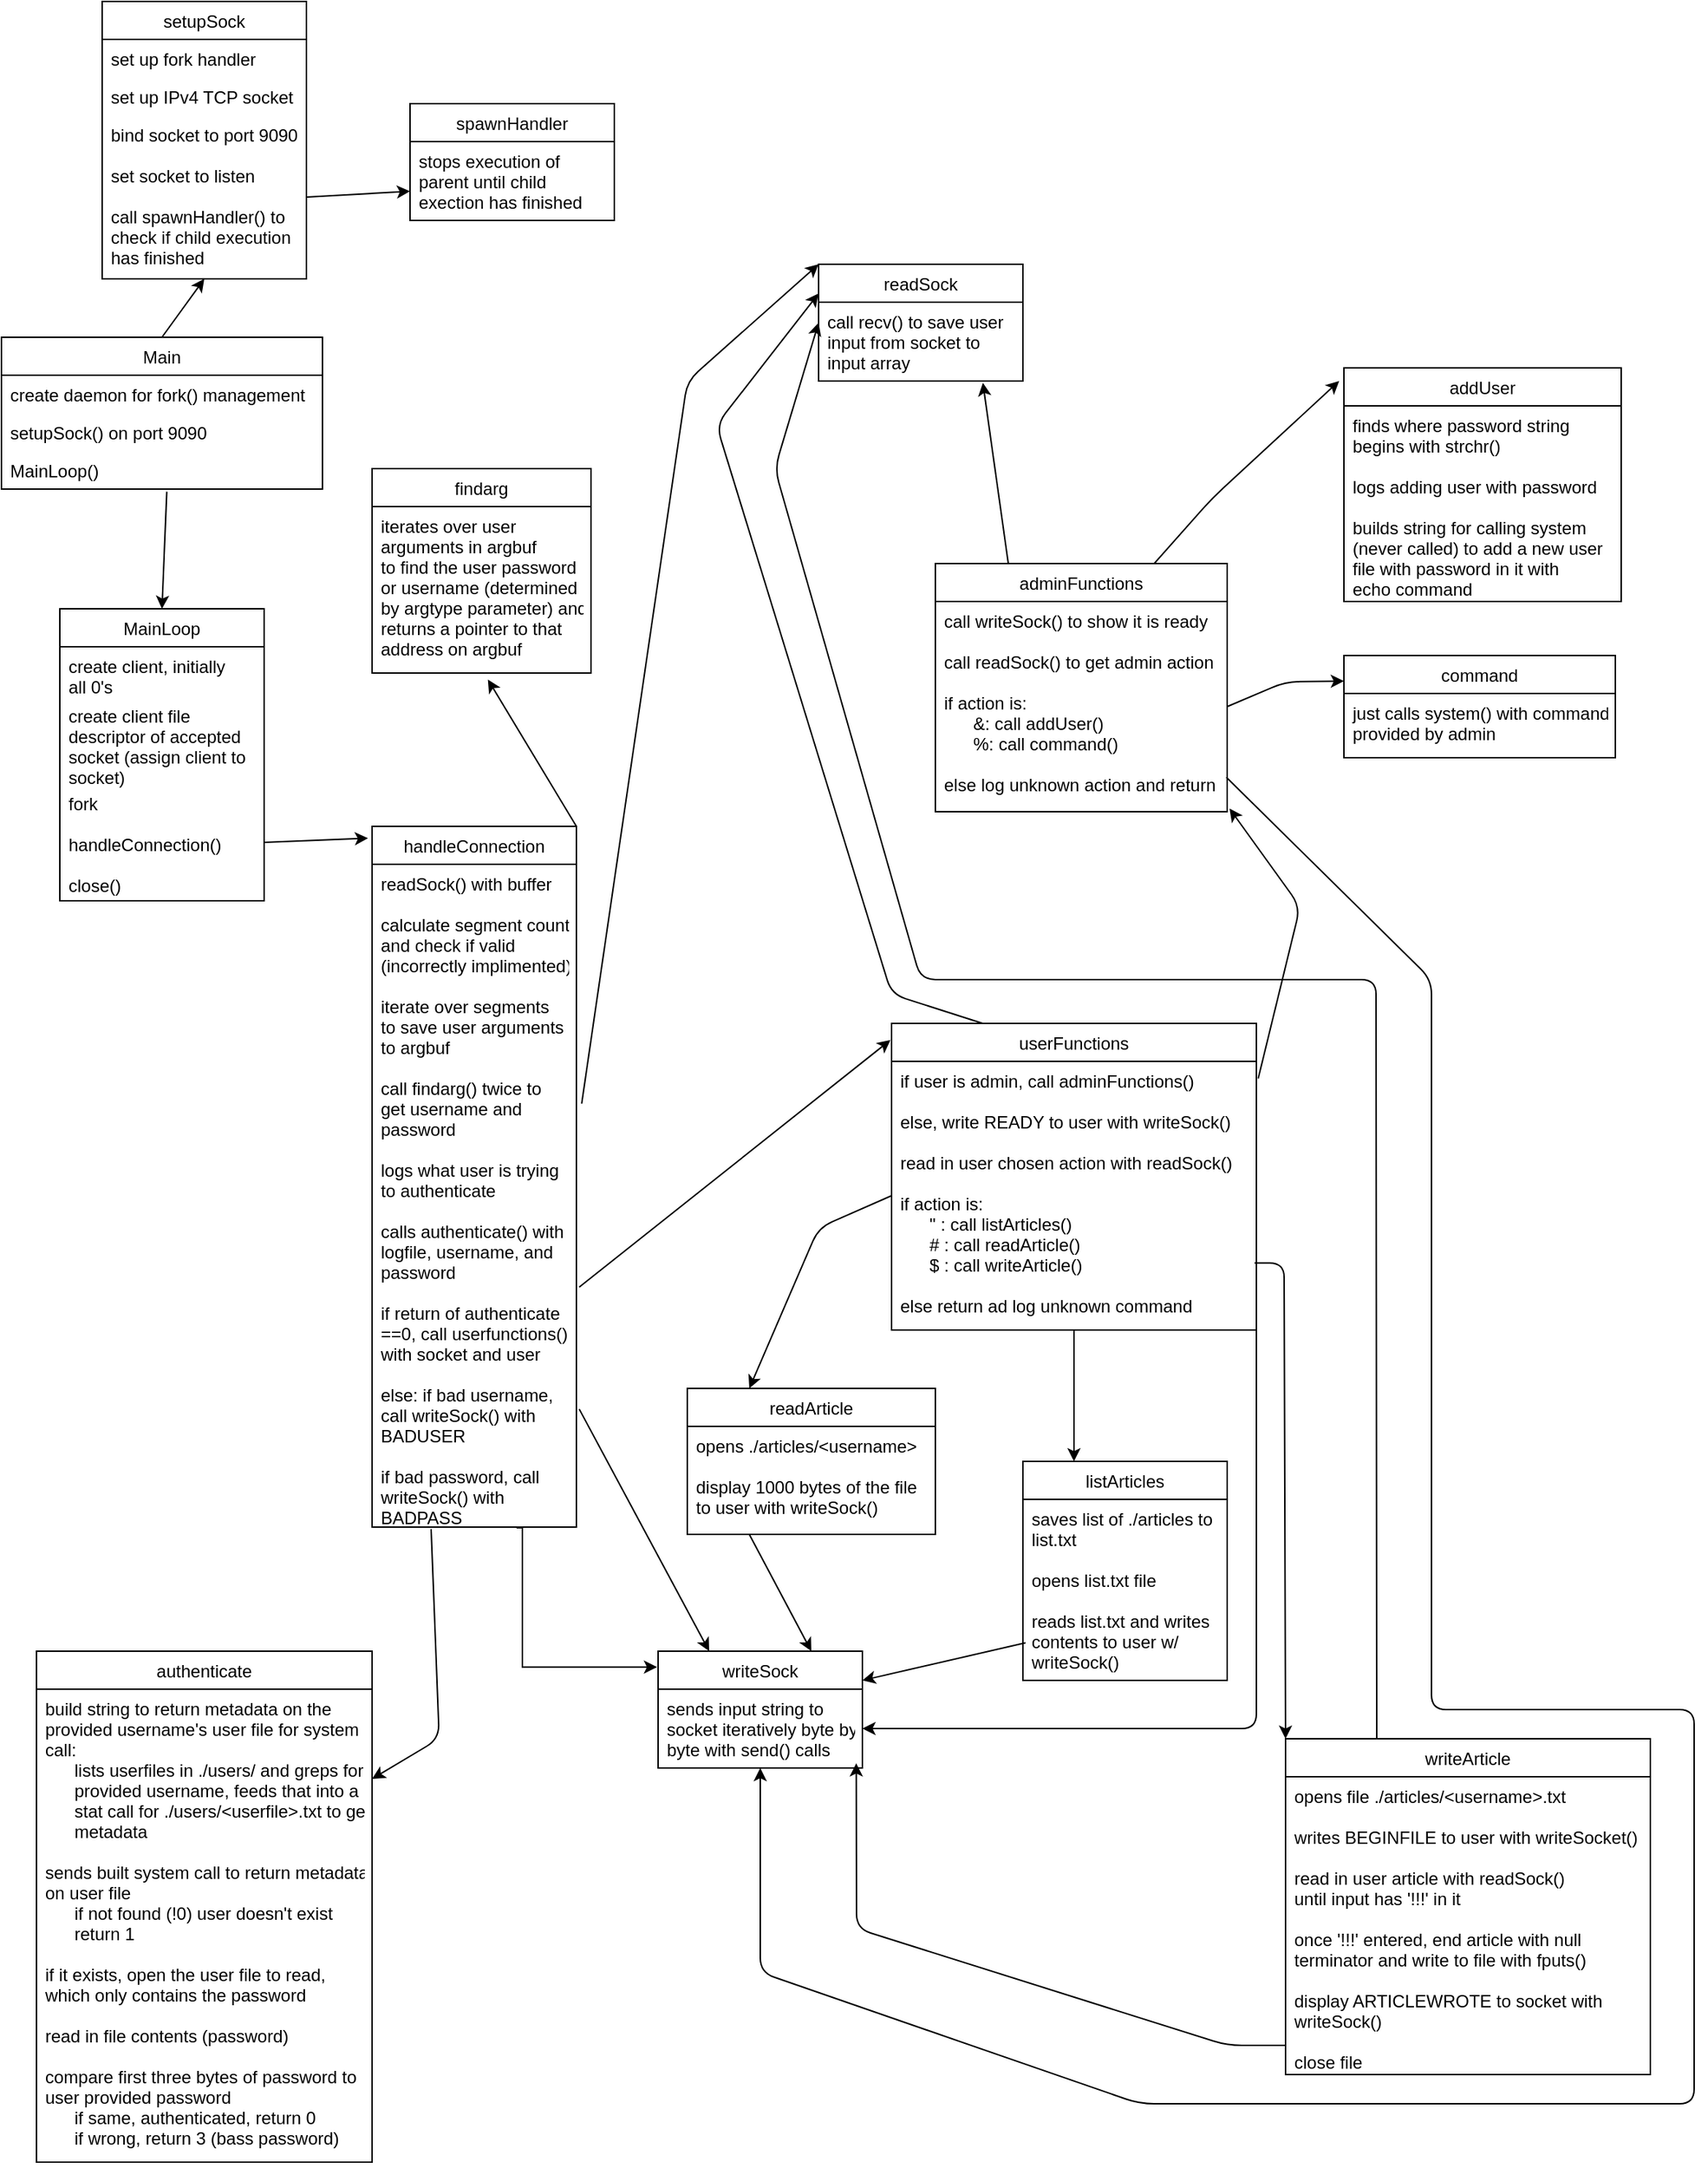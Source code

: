 <mxfile version="12.7.4" type="device"><diagram id="C5RBs43oDa-KdzZeNtuy" name="Page-1"><mxGraphModel dx="2724" dy="1594" grid="1" gridSize="10" guides="1" tooltips="1" connect="1" arrows="1" fold="1" page="1" pageScale="1" pageWidth="827" pageHeight="1169" math="0" shadow="0"><root><mxCell id="WIyWlLk6GJQsqaUBKTNV-0"/><mxCell id="WIyWlLk6GJQsqaUBKTNV-1" parent="WIyWlLk6GJQsqaUBKTNV-0"/><mxCell id="UWgqD7CKHjITHlpYk2BC-0" value="Main" style="swimlane;fontStyle=0;childLayout=stackLayout;horizontal=1;startSize=26;fillColor=none;horizontalStack=0;resizeParent=1;resizeParentMax=0;resizeLast=0;collapsible=1;marginBottom=0;" parent="WIyWlLk6GJQsqaUBKTNV-1" vertex="1"><mxGeometry x="20" y="260" width="220" height="104" as="geometry"/></mxCell><mxCell id="UWgqD7CKHjITHlpYk2BC-1" value="create daemon for fork() management" style="text;strokeColor=none;fillColor=none;align=left;verticalAlign=top;spacingLeft=4;spacingRight=4;overflow=hidden;rotatable=0;points=[[0,0.5],[1,0.5]];portConstraint=eastwest;" parent="UWgqD7CKHjITHlpYk2BC-0" vertex="1"><mxGeometry y="26" width="220" height="26" as="geometry"/></mxCell><mxCell id="UWgqD7CKHjITHlpYk2BC-2" value="setupSock() on port 9090" style="text;strokeColor=none;fillColor=none;align=left;verticalAlign=top;spacingLeft=4;spacingRight=4;overflow=hidden;rotatable=0;points=[[0,0.5],[1,0.5]];portConstraint=eastwest;" parent="UWgqD7CKHjITHlpYk2BC-0" vertex="1"><mxGeometry y="52" width="220" height="26" as="geometry"/></mxCell><mxCell id="UWgqD7CKHjITHlpYk2BC-3" value="MainLoop()" style="text;strokeColor=none;fillColor=none;align=left;verticalAlign=top;spacingLeft=4;spacingRight=4;overflow=hidden;rotatable=0;points=[[0,0.5],[1,0.5]];portConstraint=eastwest;" parent="UWgqD7CKHjITHlpYk2BC-0" vertex="1"><mxGeometry y="78" width="220" height="26" as="geometry"/></mxCell><mxCell id="UWgqD7CKHjITHlpYk2BC-4" value="setupSock" style="swimlane;fontStyle=0;childLayout=stackLayout;horizontal=1;startSize=26;fillColor=none;horizontalStack=0;resizeParent=1;resizeParentMax=0;resizeLast=0;collapsible=1;marginBottom=0;" parent="WIyWlLk6GJQsqaUBKTNV-1" vertex="1"><mxGeometry x="89" y="30" width="140" height="190" as="geometry"/></mxCell><mxCell id="UWgqD7CKHjITHlpYk2BC-5" value="set up fork handler" style="text;strokeColor=none;fillColor=none;align=left;verticalAlign=top;spacingLeft=4;spacingRight=4;overflow=hidden;rotatable=0;points=[[0,0.5],[1,0.5]];portConstraint=eastwest;" parent="UWgqD7CKHjITHlpYk2BC-4" vertex="1"><mxGeometry y="26" width="140" height="26" as="geometry"/></mxCell><mxCell id="UWgqD7CKHjITHlpYk2BC-6" value="set up IPv4 TCP socket" style="text;strokeColor=none;fillColor=none;align=left;verticalAlign=top;spacingLeft=4;spacingRight=4;overflow=hidden;rotatable=0;points=[[0,0.5],[1,0.5]];portConstraint=eastwest;" parent="UWgqD7CKHjITHlpYk2BC-4" vertex="1"><mxGeometry y="52" width="140" height="26" as="geometry"/></mxCell><mxCell id="UWgqD7CKHjITHlpYk2BC-7" value="bind socket to port 9090&#10;&#10;set socket to listen&#10;&#10;call spawnHandler() to&#10;check if child execution&#10;has finished" style="text;strokeColor=none;fillColor=none;align=left;verticalAlign=top;spacingLeft=4;spacingRight=4;overflow=hidden;rotatable=0;points=[[0,0.5],[1,0.5]];portConstraint=eastwest;" parent="UWgqD7CKHjITHlpYk2BC-4" vertex="1"><mxGeometry y="78" width="140" height="112" as="geometry"/></mxCell><mxCell id="UWgqD7CKHjITHlpYk2BC-13" value="spawnHandler" style="swimlane;fontStyle=0;childLayout=stackLayout;horizontal=1;startSize=26;fillColor=none;horizontalStack=0;resizeParent=1;resizeParentMax=0;resizeLast=0;collapsible=1;marginBottom=0;" parent="WIyWlLk6GJQsqaUBKTNV-1" vertex="1"><mxGeometry x="300" y="100" width="140" height="80" as="geometry"/></mxCell><mxCell id="UWgqD7CKHjITHlpYk2BC-14" value="stops execution of&#10;parent until child &#10;exection has finished" style="text;strokeColor=none;fillColor=none;align=left;verticalAlign=top;spacingLeft=4;spacingRight=4;overflow=hidden;rotatable=0;points=[[0,0.5],[1,0.5]];portConstraint=eastwest;" parent="UWgqD7CKHjITHlpYk2BC-13" vertex="1"><mxGeometry y="26" width="140" height="54" as="geometry"/></mxCell><mxCell id="UWgqD7CKHjITHlpYk2BC-17" value="" style="endArrow=classic;html=1;exitX=0.5;exitY=0;exitDx=0;exitDy=0;entryX=0.5;entryY=1;entryDx=0;entryDy=0;" parent="WIyWlLk6GJQsqaUBKTNV-1" source="UWgqD7CKHjITHlpYk2BC-0" target="UWgqD7CKHjITHlpYk2BC-4" edge="1"><mxGeometry width="50" height="50" relative="1" as="geometry"><mxPoint x="490" y="310" as="sourcePoint"/><mxPoint x="360" y="115" as="targetPoint"/></mxGeometry></mxCell><mxCell id="UWgqD7CKHjITHlpYk2BC-18" value="" style="endArrow=classic;html=1;exitX=1;exitY=0.5;exitDx=0;exitDy=0;entryX=0;entryY=0.75;entryDx=0;entryDy=0;" parent="WIyWlLk6GJQsqaUBKTNV-1" source="UWgqD7CKHjITHlpYk2BC-7" target="UWgqD7CKHjITHlpYk2BC-13" edge="1"><mxGeometry width="50" height="50" relative="1" as="geometry"><mxPoint x="530" y="100" as="sourcePoint"/><mxPoint x="598" y="59" as="targetPoint"/><Array as="points"/></mxGeometry></mxCell><mxCell id="UWgqD7CKHjITHlpYk2BC-19" value="MainLoop" style="swimlane;fontStyle=0;childLayout=stackLayout;horizontal=1;startSize=26;fillColor=none;horizontalStack=0;resizeParent=1;resizeParentMax=0;resizeLast=0;collapsible=1;marginBottom=0;" parent="WIyWlLk6GJQsqaUBKTNV-1" vertex="1"><mxGeometry x="60" y="446" width="140" height="200" as="geometry"/></mxCell><mxCell id="UWgqD7CKHjITHlpYk2BC-20" value="create client, initially&#10;all 0's" style="text;strokeColor=none;fillColor=none;align=left;verticalAlign=top;spacingLeft=4;spacingRight=4;overflow=hidden;rotatable=0;points=[[0,0.5],[1,0.5]];portConstraint=eastwest;" parent="UWgqD7CKHjITHlpYk2BC-19" vertex="1"><mxGeometry y="26" width="140" height="34" as="geometry"/></mxCell><mxCell id="UWgqD7CKHjITHlpYk2BC-21" value="create client file&#10;descriptor of accepted&#10;socket (assign client to&#10;socket)" style="text;strokeColor=none;fillColor=none;align=left;verticalAlign=top;spacingLeft=4;spacingRight=4;overflow=hidden;rotatable=0;points=[[0,0.5],[1,0.5]];portConstraint=eastwest;" parent="UWgqD7CKHjITHlpYk2BC-19" vertex="1"><mxGeometry y="60" width="140" height="60" as="geometry"/></mxCell><mxCell id="UWgqD7CKHjITHlpYk2BC-22" value="fork&#10;&#10;handleConnection()&#10;&#10;close()" style="text;strokeColor=none;fillColor=none;align=left;verticalAlign=top;spacingLeft=4;spacingRight=4;overflow=hidden;rotatable=0;points=[[0,0.5],[1,0.5]];portConstraint=eastwest;" parent="UWgqD7CKHjITHlpYk2BC-19" vertex="1"><mxGeometry y="120" width="140" height="80" as="geometry"/></mxCell><mxCell id="UWgqD7CKHjITHlpYk2BC-23" value="" style="endArrow=classic;html=1;exitX=0.515;exitY=1.069;exitDx=0;exitDy=0;exitPerimeter=0;entryX=0.5;entryY=0;entryDx=0;entryDy=0;" parent="WIyWlLk6GJQsqaUBKTNV-1" source="UWgqD7CKHjITHlpYk2BC-3" target="UWgqD7CKHjITHlpYk2BC-19" edge="1"><mxGeometry width="50" height="50" relative="1" as="geometry"><mxPoint x="390" y="350" as="sourcePoint"/><mxPoint x="440" y="300" as="targetPoint"/><Array as="points"/></mxGeometry></mxCell><mxCell id="UWgqD7CKHjITHlpYk2BC-30" value="handleConnection" style="swimlane;fontStyle=0;childLayout=stackLayout;horizontal=1;startSize=26;fillColor=none;horizontalStack=0;resizeParent=1;resizeParentMax=0;resizeLast=0;collapsible=1;marginBottom=0;" parent="WIyWlLk6GJQsqaUBKTNV-1" vertex="1"><mxGeometry x="274" y="595" width="140" height="480" as="geometry"/></mxCell><mxCell id="UWgqD7CKHjITHlpYk2BC-31" value="readSock() with buffer&#10;&#10;calculate segment count&#10;and check if valid &#10;(incorrectly implimented)&#10;&#10;iterate over segments&#10;to save user arguments&#10;to argbuf&#10;&#10;call findarg() twice to&#10;get username and&#10;password&#10;&#10;logs what user is trying&#10;to authenticate&#10;&#10;calls authenticate() with&#10;logfile, username, and &#10;password&#10;&#10;if return of authenticate&#10;==0, call userfunctions()&#10;with socket and user&#10;&#10;else: if bad username,&#10;call writeSock() with &#10;BADUSER&#10;&#10;if bad password, call&#10;writeSock() with&#10;BADPASS" style="text;strokeColor=none;fillColor=none;align=left;verticalAlign=top;spacingLeft=4;spacingRight=4;overflow=hidden;rotatable=0;points=[[0,0.5],[1,0.5]];portConstraint=eastwest;" parent="UWgqD7CKHjITHlpYk2BC-30" vertex="1"><mxGeometry y="26" width="140" height="454" as="geometry"/></mxCell><mxCell id="UWgqD7CKHjITHlpYk2BC-34" value="" style="endArrow=classic;html=1;exitX=1;exitY=0.5;exitDx=0;exitDy=0;entryX=-0.02;entryY=0.017;entryDx=0;entryDy=0;entryPerimeter=0;" parent="WIyWlLk6GJQsqaUBKTNV-1" source="UWgqD7CKHjITHlpYk2BC-22" target="UWgqD7CKHjITHlpYk2BC-30" edge="1"><mxGeometry width="50" height="50" relative="1" as="geometry"><mxPoint x="390" y="600" as="sourcePoint"/><mxPoint x="440" y="550" as="targetPoint"/><Array as="points"/></mxGeometry></mxCell><mxCell id="UWgqD7CKHjITHlpYk2BC-35" value="readSock" style="swimlane;fontStyle=0;childLayout=stackLayout;horizontal=1;startSize=26;fillColor=none;horizontalStack=0;resizeParent=1;resizeParentMax=0;resizeLast=0;collapsible=1;marginBottom=0;" parent="WIyWlLk6GJQsqaUBKTNV-1" vertex="1"><mxGeometry x="580" y="210" width="140" height="80" as="geometry"/></mxCell><mxCell id="UWgqD7CKHjITHlpYk2BC-36" value="call recv() to save user&#10;input from socket to &#10;input array" style="text;strokeColor=none;fillColor=none;align=left;verticalAlign=top;spacingLeft=4;spacingRight=4;overflow=hidden;rotatable=0;points=[[0,0.5],[1,0.5]];portConstraint=eastwest;" parent="UWgqD7CKHjITHlpYk2BC-35" vertex="1"><mxGeometry y="26" width="140" height="54" as="geometry"/></mxCell><mxCell id="UWgqD7CKHjITHlpYk2BC-41" value="" style="endArrow=classic;html=1;entryX=0.529;entryY=1.039;entryDx=0;entryDy=0;exitX=1;exitY=0;exitDx=0;exitDy=0;entryPerimeter=0;" parent="WIyWlLk6GJQsqaUBKTNV-1" source="UWgqD7CKHjITHlpYk2BC-30" target="UWgqD7CKHjITHlpYk2BC-47" edge="1"><mxGeometry width="50" height="50" relative="1" as="geometry"><mxPoint x="540" y="470" as="sourcePoint"/><mxPoint x="690" y="410" as="targetPoint"/><Array as="points"/></mxGeometry></mxCell><mxCell id="UWgqD7CKHjITHlpYk2BC-46" value="findarg" style="swimlane;fontStyle=0;childLayout=stackLayout;horizontal=1;startSize=26;fillColor=none;horizontalStack=0;resizeParent=1;resizeParentMax=0;resizeLast=0;collapsible=1;marginBottom=0;" parent="WIyWlLk6GJQsqaUBKTNV-1" vertex="1"><mxGeometry x="274" y="350" width="150" height="140" as="geometry"/></mxCell><mxCell id="UWgqD7CKHjITHlpYk2BC-47" value="iterates over user &#10;arguments in argbuf&#10;to find the user password&#10;or username (determined&#10;by argtype parameter) and&#10;returns a pointer to that&#10;address on argbuf" style="text;strokeColor=none;fillColor=none;align=left;verticalAlign=top;spacingLeft=4;spacingRight=4;overflow=hidden;rotatable=0;points=[[0,0.5],[1,0.5]];portConstraint=eastwest;" parent="UWgqD7CKHjITHlpYk2BC-46" vertex="1"><mxGeometry y="26" width="150" height="114" as="geometry"/></mxCell><mxCell id="UWgqD7CKHjITHlpYk2BC-50" value="" style="endArrow=classic;html=1;exitX=1.026;exitY=0.361;exitDx=0;exitDy=0;exitPerimeter=0;entryX=0;entryY=0;entryDx=0;entryDy=0;" parent="WIyWlLk6GJQsqaUBKTNV-1" source="UWgqD7CKHjITHlpYk2BC-31" target="UWgqD7CKHjITHlpYk2BC-35" edge="1"><mxGeometry width="50" height="50" relative="1" as="geometry"><mxPoint x="570" y="650" as="sourcePoint"/><mxPoint x="620" y="600" as="targetPoint"/><Array as="points"><mxPoint x="490" y="290"/></Array></mxGeometry></mxCell><mxCell id="UWgqD7CKHjITHlpYk2BC-51" value="authenticate" style="swimlane;fontStyle=0;childLayout=stackLayout;horizontal=1;startSize=26;fillColor=none;horizontalStack=0;resizeParent=1;resizeParentMax=0;resizeLast=0;collapsible=1;marginBottom=0;" parent="WIyWlLk6GJQsqaUBKTNV-1" vertex="1"><mxGeometry x="44" y="1160" width="230" height="350" as="geometry"/></mxCell><mxCell id="UWgqD7CKHjITHlpYk2BC-52" value="build string to return metadata on the &#10;provided username's user file for system&#10;call:&#10;      lists userfiles in ./users/ and greps for&#10;      provided username, feeds that into a &#10;      stat call for ./users/&lt;userfile&gt;.txt to get&#10;      metadata&#10;&#10;sends built system call to return metadata&#10;on user file&#10;      if not found (!0) user doesn't exist&#10;      return 1&#10;&#10;if it exists, open the user file to read, &#10;which only contains the password&#10;&#10;read in file contents (password)&#10;&#10;compare first three bytes of password to &#10;user provided password&#10;      if same, authenticated, return 0&#10;      if wrong, return 3 (bass password)" style="text;strokeColor=none;fillColor=none;align=left;verticalAlign=top;spacingLeft=4;spacingRight=4;overflow=hidden;rotatable=0;points=[[0,0.5],[1,0.5]];portConstraint=eastwest;" parent="UWgqD7CKHjITHlpYk2BC-51" vertex="1"><mxGeometry y="26" width="230" height="324" as="geometry"/></mxCell><mxCell id="UWgqD7CKHjITHlpYk2BC-53" value="" style="endArrow=classic;html=1;exitX=0.289;exitY=1.003;exitDx=0;exitDy=0;exitPerimeter=0;entryX=1;entryY=0.25;entryDx=0;entryDy=0;" parent="WIyWlLk6GJQsqaUBKTNV-1" source="UWgqD7CKHjITHlpYk2BC-31" target="UWgqD7CKHjITHlpYk2BC-51" edge="1"><mxGeometry width="50" height="50" relative="1" as="geometry"><mxPoint x="570" y="760" as="sourcePoint"/><mxPoint x="270" y="1230" as="targetPoint"/><Array as="points"><mxPoint x="320" y="1220"/></Array></mxGeometry></mxCell><mxCell id="Z3EW4e7RWqjzrXLSKZ9W-5" style="edgeStyle=orthogonalEdgeStyle;rounded=0;orthogonalLoop=1;jettySize=auto;html=1;exitX=0.5;exitY=1;exitDx=0;exitDy=0;entryX=0.25;entryY=0;entryDx=0;entryDy=0;" parent="WIyWlLk6GJQsqaUBKTNV-1" source="UWgqD7CKHjITHlpYk2BC-56" target="UWgqD7CKHjITHlpYk2BC-69" edge="1"><mxGeometry relative="1" as="geometry"/></mxCell><mxCell id="UWgqD7CKHjITHlpYk2BC-56" value="userFunctions" style="swimlane;fontStyle=0;childLayout=stackLayout;horizontal=1;startSize=26;fillColor=none;horizontalStack=0;resizeParent=1;resizeParentMax=0;resizeLast=0;collapsible=1;marginBottom=0;" parent="WIyWlLk6GJQsqaUBKTNV-1" vertex="1"><mxGeometry x="630" y="730" width="250" height="210" as="geometry"/></mxCell><mxCell id="UWgqD7CKHjITHlpYk2BC-57" value="if user is admin, call adminFunctions()&#10;&#10;else, write READY to user with writeSock()&#10;&#10;read in user chosen action with readSock()&#10;&#10;if action is:&#10;      &quot; : call listArticles()&#10;      # : call readArticle()&#10;      $ : call writeArticle()&#10;&#10;else return ad log unknown command" style="text;strokeColor=none;fillColor=none;align=left;verticalAlign=top;spacingLeft=4;spacingRight=4;overflow=hidden;rotatable=0;points=[[0,0.5],[1,0.5]];portConstraint=eastwest;" parent="UWgqD7CKHjITHlpYk2BC-56" vertex="1"><mxGeometry y="26" width="250" height="184" as="geometry"/></mxCell><mxCell id="UWgqD7CKHjITHlpYk2BC-60" value="" style="endArrow=classic;html=1;exitX=1.014;exitY=0.638;exitDx=0;exitDy=0;exitPerimeter=0;entryX=-0.003;entryY=0.054;entryDx=0;entryDy=0;entryPerimeter=0;" parent="WIyWlLk6GJQsqaUBKTNV-1" source="UWgqD7CKHjITHlpYk2BC-31" target="UWgqD7CKHjITHlpYk2BC-56" edge="1"><mxGeometry width="50" height="50" relative="1" as="geometry"><mxPoint x="570" y="800" as="sourcePoint"/><mxPoint x="620" y="750" as="targetPoint"/></mxGeometry></mxCell><mxCell id="UWgqD7CKHjITHlpYk2BC-61" value="writeSock" style="swimlane;fontStyle=0;childLayout=stackLayout;horizontal=1;startSize=26;fillColor=none;horizontalStack=0;resizeParent=1;resizeParentMax=0;resizeLast=0;collapsible=1;marginBottom=0;" parent="WIyWlLk6GJQsqaUBKTNV-1" vertex="1"><mxGeometry x="470" y="1160" width="140" height="80" as="geometry"/></mxCell><mxCell id="UWgqD7CKHjITHlpYk2BC-62" value="sends input string to&#10;socket iteratively byte by&#10;byte with send() calls" style="text;strokeColor=none;fillColor=none;align=left;verticalAlign=top;spacingLeft=4;spacingRight=4;overflow=hidden;rotatable=0;points=[[0,0.5],[1,0.5]];portConstraint=eastwest;" parent="UWgqD7CKHjITHlpYk2BC-61" vertex="1"><mxGeometry y="26" width="140" height="54" as="geometry"/></mxCell><mxCell id="UWgqD7CKHjITHlpYk2BC-66" value="" style="endArrow=classic;html=1;exitX=1.014;exitY=0.822;exitDx=0;exitDy=0;exitPerimeter=0;entryX=0.25;entryY=0;entryDx=0;entryDy=0;" parent="WIyWlLk6GJQsqaUBKTNV-1" source="UWgqD7CKHjITHlpYk2BC-31" target="UWgqD7CKHjITHlpYk2BC-61" edge="1"><mxGeometry width="50" height="50" relative="1" as="geometry"><mxPoint x="560" y="890" as="sourcePoint"/><mxPoint x="610" y="840" as="targetPoint"/><Array as="points"/></mxGeometry></mxCell><mxCell id="UWgqD7CKHjITHlpYk2BC-67" value="" style="endArrow=classic;html=1;entryX=1;entryY=0.5;entryDx=0;entryDy=0;exitX=1;exitY=0.5;exitDx=0;exitDy=0;" parent="WIyWlLk6GJQsqaUBKTNV-1" source="UWgqD7CKHjITHlpYk2BC-57" target="UWgqD7CKHjITHlpYk2BC-62" edge="1"><mxGeometry width="50" height="50" relative="1" as="geometry"><mxPoint x="900" y="1010" as="sourcePoint"/><mxPoint x="760" y="960" as="targetPoint"/><Array as="points"><mxPoint x="880" y="980"/><mxPoint x="880" y="1213"/></Array></mxGeometry></mxCell><mxCell id="UWgqD7CKHjITHlpYk2BC-68" value="" style="endArrow=classic;html=1;exitX=0.25;exitY=0;exitDx=0;exitDy=0;entryX=0;entryY=0.25;entryDx=0;entryDy=0;" parent="WIyWlLk6GJQsqaUBKTNV-1" source="UWgqD7CKHjITHlpYk2BC-56" target="UWgqD7CKHjITHlpYk2BC-35" edge="1"><mxGeometry width="50" height="50" relative="1" as="geometry"><mxPoint x="910" y="860" as="sourcePoint"/><mxPoint x="960" y="810" as="targetPoint"/><Array as="points"><mxPoint x="630" y="710"/><mxPoint x="510" y="320"/></Array></mxGeometry></mxCell><mxCell id="UWgqD7CKHjITHlpYk2BC-69" value="listArticles" style="swimlane;fontStyle=0;childLayout=stackLayout;horizontal=1;startSize=26;fillColor=none;horizontalStack=0;resizeParent=1;resizeParentMax=0;resizeLast=0;collapsible=1;marginBottom=0;" parent="WIyWlLk6GJQsqaUBKTNV-1" vertex="1"><mxGeometry x="720" y="1030" width="140" height="150" as="geometry"/></mxCell><mxCell id="UWgqD7CKHjITHlpYk2BC-70" value="saves list of ./articles to&#10;list.txt&#10;&#10;opens list.txt file&#10;&#10;reads list.txt and writes&#10;contents to user w/&#10;writeSock()" style="text;strokeColor=none;fillColor=none;align=left;verticalAlign=top;spacingLeft=4;spacingRight=4;overflow=hidden;rotatable=0;points=[[0,0.5],[1,0.5]];portConstraint=eastwest;" parent="UWgqD7CKHjITHlpYk2BC-69" vertex="1"><mxGeometry y="26" width="140" height="124" as="geometry"/></mxCell><mxCell id="UWgqD7CKHjITHlpYk2BC-73" value="" style="endArrow=classic;html=1;exitX=0.013;exitY=0.792;exitDx=0;exitDy=0;exitPerimeter=0;entryX=1;entryY=0.25;entryDx=0;entryDy=0;" parent="WIyWlLk6GJQsqaUBKTNV-1" source="UWgqD7CKHjITHlpYk2BC-70" target="UWgqD7CKHjITHlpYk2BC-61" edge="1"><mxGeometry width="50" height="50" relative="1" as="geometry"><mxPoint x="970" y="1050" as="sourcePoint"/><mxPoint x="1020" y="1000" as="targetPoint"/><Array as="points"/></mxGeometry></mxCell><mxCell id="UWgqD7CKHjITHlpYk2BC-74" value="readArticle" style="swimlane;fontStyle=0;childLayout=stackLayout;horizontal=1;startSize=26;fillColor=none;horizontalStack=0;resizeParent=1;resizeParentMax=0;resizeLast=0;collapsible=1;marginBottom=0;" parent="WIyWlLk6GJQsqaUBKTNV-1" vertex="1"><mxGeometry x="490" y="980" width="170" height="100" as="geometry"/></mxCell><mxCell id="UWgqD7CKHjITHlpYk2BC-75" value="opens ./articles/&lt;username&gt;&#10;&#10;display 1000 bytes of the file&#10;to user with writeSock()" style="text;strokeColor=none;fillColor=none;align=left;verticalAlign=top;spacingLeft=4;spacingRight=4;overflow=hidden;rotatable=0;points=[[0,0.5],[1,0.5]];portConstraint=eastwest;" parent="UWgqD7CKHjITHlpYk2BC-74" vertex="1"><mxGeometry y="26" width="170" height="74" as="geometry"/></mxCell><mxCell id="UWgqD7CKHjITHlpYk2BC-78" value="" style="endArrow=classic;html=1;exitX=0.25;exitY=1;exitDx=0;exitDy=0;entryX=0.75;entryY=0;entryDx=0;entryDy=0;" parent="WIyWlLk6GJQsqaUBKTNV-1" source="UWgqD7CKHjITHlpYk2BC-74" target="UWgqD7CKHjITHlpYk2BC-61" edge="1"><mxGeometry width="50" height="50" relative="1" as="geometry"><mxPoint x="980" y="1180" as="sourcePoint"/><mxPoint x="560" y="1160" as="targetPoint"/><Array as="points"/></mxGeometry></mxCell><mxCell id="UWgqD7CKHjITHlpYk2BC-79" value="writeArticle" style="swimlane;fontStyle=0;childLayout=stackLayout;horizontal=1;startSize=26;fillColor=none;horizontalStack=0;resizeParent=1;resizeParentMax=0;resizeLast=0;collapsible=1;marginBottom=0;" parent="WIyWlLk6GJQsqaUBKTNV-1" vertex="1"><mxGeometry x="900" y="1220" width="250" height="230" as="geometry"/></mxCell><mxCell id="UWgqD7CKHjITHlpYk2BC-80" value="opens file ./articles/&lt;username&gt;.txt&#10;&#10;writes BEGINFILE to user with writeSocket()&#10;&#10;read in user article with readSock()&#10;until input has '!!!' in it&#10;&#10;once '!!!' entered, end article with null&#10;terminator and write to file with fputs()&#10;&#10;display ARTICLEWROTE to socket with&#10;writeSock()&#10;&#10;close file" style="text;strokeColor=none;fillColor=none;align=left;verticalAlign=top;spacingLeft=4;spacingRight=4;overflow=hidden;rotatable=0;points=[[0,0.5],[1,0.5]];portConstraint=eastwest;" parent="UWgqD7CKHjITHlpYk2BC-79" vertex="1"><mxGeometry y="26" width="250" height="204" as="geometry"/></mxCell><mxCell id="UWgqD7CKHjITHlpYk2BC-83" value="" style="endArrow=classic;html=1;exitX=0;exitY=0.902;exitDx=0;exitDy=0;exitPerimeter=0;entryX=0.97;entryY=0.941;entryDx=0;entryDy=0;entryPerimeter=0;" parent="WIyWlLk6GJQsqaUBKTNV-1" source="UWgqD7CKHjITHlpYk2BC-80" target="UWgqD7CKHjITHlpYk2BC-62" edge="1"><mxGeometry width="50" height="50" relative="1" as="geometry"><mxPoint x="1000" y="1350" as="sourcePoint"/><mxPoint x="1050" y="1300" as="targetPoint"/><Array as="points"><mxPoint x="860" y="1430"/><mxPoint x="606" y="1350"/></Array></mxGeometry></mxCell><mxCell id="UWgqD7CKHjITHlpYk2BC-85" value="" style="endArrow=classic;html=1;exitX=0.25;exitY=0;exitDx=0;exitDy=0;entryX=0;entryY=0.5;entryDx=0;entryDy=0;" parent="WIyWlLk6GJQsqaUBKTNV-1" source="UWgqD7CKHjITHlpYk2BC-79" target="UWgqD7CKHjITHlpYk2BC-35" edge="1"><mxGeometry width="50" height="50" relative="1" as="geometry"><mxPoint x="1020" y="1360" as="sourcePoint"/><mxPoint x="1070" y="1310" as="targetPoint"/><Array as="points"><mxPoint x="962" y="700"/><mxPoint x="650" y="700"/><mxPoint x="550" y="350"/></Array></mxGeometry></mxCell><mxCell id="UWgqD7CKHjITHlpYk2BC-87" value="" style="endArrow=classic;html=1;exitX=0;exitY=0.5;exitDx=0;exitDy=0;entryX=0.25;entryY=0;entryDx=0;entryDy=0;" parent="WIyWlLk6GJQsqaUBKTNV-1" source="UWgqD7CKHjITHlpYk2BC-57" target="UWgqD7CKHjITHlpYk2BC-74" edge="1"><mxGeometry width="50" height="50" relative="1" as="geometry"><mxPoint x="940" y="950" as="sourcePoint"/><mxPoint x="990" y="900" as="targetPoint"/><Array as="points"><mxPoint x="580" y="870"/></Array></mxGeometry></mxCell><mxCell id="UWgqD7CKHjITHlpYk2BC-88" value="" style="endArrow=classic;html=1;exitX=0.995;exitY=0.751;exitDx=0;exitDy=0;exitPerimeter=0;entryX=0;entryY=0;entryDx=0;entryDy=0;" parent="WIyWlLk6GJQsqaUBKTNV-1" source="UWgqD7CKHjITHlpYk2BC-57" target="UWgqD7CKHjITHlpYk2BC-79" edge="1"><mxGeometry width="50" height="50" relative="1" as="geometry"><mxPoint x="910" y="970" as="sourcePoint"/><mxPoint x="960" y="920" as="targetPoint"/><Array as="points"><mxPoint x="899" y="894"/></Array></mxGeometry></mxCell><mxCell id="UWgqD7CKHjITHlpYk2BC-89" value="adminFunctions" style="swimlane;fontStyle=0;childLayout=stackLayout;horizontal=1;startSize=26;fillColor=none;horizontalStack=0;resizeParent=1;resizeParentMax=0;resizeLast=0;collapsible=1;marginBottom=0;" parent="WIyWlLk6GJQsqaUBKTNV-1" vertex="1"><mxGeometry x="660" y="415" width="200" height="170" as="geometry"/></mxCell><mxCell id="UWgqD7CKHjITHlpYk2BC-90" value="call writeSock() to show it is ready&#10;&#10;call readSock() to get admin action&#10;&#10;if action is:&#10;      &amp;: call addUser()&#10;      %: call command()&#10;&#10;else log unknown action and return" style="text;strokeColor=none;fillColor=none;align=left;verticalAlign=top;spacingLeft=4;spacingRight=4;overflow=hidden;rotatable=0;points=[[0,0.5],[1,0.5]];portConstraint=eastwest;" parent="UWgqD7CKHjITHlpYk2BC-89" vertex="1"><mxGeometry y="26" width="200" height="144" as="geometry"/></mxCell><mxCell id="UWgqD7CKHjITHlpYk2BC-93" value="addUser" style="swimlane;fontStyle=0;childLayout=stackLayout;horizontal=1;startSize=26;fillColor=none;horizontalStack=0;resizeParent=1;resizeParentMax=0;resizeLast=0;collapsible=1;marginBottom=0;" parent="WIyWlLk6GJQsqaUBKTNV-1" vertex="1"><mxGeometry x="940" y="281" width="190" height="160" as="geometry"/></mxCell><mxCell id="UWgqD7CKHjITHlpYk2BC-94" value="finds where password string&#10;begins with strchr()&#10;&#10;logs adding user with password&#10;&#10;builds string for calling system&#10;(never called) to add a new user&#10;file with password in it with&#10;echo command" style="text;strokeColor=none;fillColor=none;align=left;verticalAlign=top;spacingLeft=4;spacingRight=4;overflow=hidden;rotatable=0;points=[[0,0.5],[1,0.5]];portConstraint=eastwest;" parent="UWgqD7CKHjITHlpYk2BC-93" vertex="1"><mxGeometry y="26" width="190" height="134" as="geometry"/></mxCell><mxCell id="UWgqD7CKHjITHlpYk2BC-98" value="" style="endArrow=classic;html=1;exitX=1.005;exitY=0.064;exitDx=0;exitDy=0;exitPerimeter=0;entryX=1.008;entryY=0.985;entryDx=0;entryDy=0;entryPerimeter=0;" parent="WIyWlLk6GJQsqaUBKTNV-1" source="UWgqD7CKHjITHlpYk2BC-57" target="UWgqD7CKHjITHlpYk2BC-90" edge="1"><mxGeometry width="50" height="50" relative="1" as="geometry"><mxPoint x="980" y="810" as="sourcePoint"/><mxPoint x="1030" y="760" as="targetPoint"/><Array as="points"><mxPoint x="910" y="650"/></Array></mxGeometry></mxCell><mxCell id="UWgqD7CKHjITHlpYk2BC-99" value="" style="endArrow=classic;html=1;exitX=0.25;exitY=0;exitDx=0;exitDy=0;entryX=0.804;entryY=1.022;entryDx=0;entryDy=0;entryPerimeter=0;" parent="WIyWlLk6GJQsqaUBKTNV-1" source="UWgqD7CKHjITHlpYk2BC-89" target="UWgqD7CKHjITHlpYk2BC-36" edge="1"><mxGeometry width="50" height="50" relative="1" as="geometry"><mxPoint x="1140" y="740" as="sourcePoint"/><mxPoint x="710" y="300" as="targetPoint"/><Array as="points"/></mxGeometry></mxCell><mxCell id="UWgqD7CKHjITHlpYk2BC-100" value="" style="endArrow=classic;html=1;entryX=0.5;entryY=1;entryDx=0;entryDy=0;exitX=0.997;exitY=0.836;exitDx=0;exitDy=0;exitPerimeter=0;" parent="WIyWlLk6GJQsqaUBKTNV-1" source="UWgqD7CKHjITHlpYk2BC-90" target="UWgqD7CKHjITHlpYk2BC-61" edge="1"><mxGeometry width="50" height="50" relative="1" as="geometry"><mxPoint x="1400" y="640" as="sourcePoint"/><mxPoint x="780" y="980" as="targetPoint"/><Array as="points"><mxPoint x="1000" y="700"/><mxPoint x="1000" y="1200"/><mxPoint x="1180" y="1200"/><mxPoint x="1180" y="1470"/><mxPoint x="800" y="1470"/><mxPoint x="540" y="1380"/></Array></mxGeometry></mxCell><mxCell id="UWgqD7CKHjITHlpYk2BC-101" value="" style="endArrow=classic;html=1;exitX=0.75;exitY=0;exitDx=0;exitDy=0;entryX=-0.017;entryY=0.056;entryDx=0;entryDy=0;entryPerimeter=0;" parent="WIyWlLk6GJQsqaUBKTNV-1" source="UWgqD7CKHjITHlpYk2BC-89" target="UWgqD7CKHjITHlpYk2BC-93" edge="1"><mxGeometry width="50" height="50" relative="1" as="geometry"><mxPoint x="1410" y="780" as="sourcePoint"/><mxPoint x="1460" y="730" as="targetPoint"/><Array as="points"><mxPoint x="850" y="370"/></Array></mxGeometry></mxCell><mxCell id="UWgqD7CKHjITHlpYk2BC-102" value="command" style="swimlane;fontStyle=0;childLayout=stackLayout;horizontal=1;startSize=26;fillColor=none;horizontalStack=0;resizeParent=1;resizeParentMax=0;resizeLast=0;collapsible=1;marginBottom=0;" parent="WIyWlLk6GJQsqaUBKTNV-1" vertex="1"><mxGeometry x="940" y="478" width="186" height="70" as="geometry"/></mxCell><mxCell id="UWgqD7CKHjITHlpYk2BC-103" value="just calls system() with command&#10;provided by admin" style="text;strokeColor=none;fillColor=none;align=left;verticalAlign=top;spacingLeft=4;spacingRight=4;overflow=hidden;rotatable=0;points=[[0,0.5],[1,0.5]];portConstraint=eastwest;" parent="UWgqD7CKHjITHlpYk2BC-102" vertex="1"><mxGeometry y="26" width="186" height="44" as="geometry"/></mxCell><mxCell id="UWgqD7CKHjITHlpYk2BC-106" value="" style="endArrow=classic;html=1;exitX=1;exitY=0.5;exitDx=0;exitDy=0;entryX=0;entryY=0.25;entryDx=0;entryDy=0;" parent="WIyWlLk6GJQsqaUBKTNV-1" source="UWgqD7CKHjITHlpYk2BC-90" target="UWgqD7CKHjITHlpYk2BC-102" edge="1"><mxGeometry width="50" height="50" relative="1" as="geometry"><mxPoint x="1460" y="870" as="sourcePoint"/><mxPoint x="1510" y="820" as="targetPoint"/><Array as="points"><mxPoint x="900" y="496"/></Array></mxGeometry></mxCell><mxCell id="Z3EW4e7RWqjzrXLSKZ9W-6" style="edgeStyle=orthogonalEdgeStyle;rounded=0;orthogonalLoop=1;jettySize=auto;html=1;entryX=-0.005;entryY=0.136;entryDx=0;entryDy=0;entryPerimeter=0;exitX=0.707;exitY=1.001;exitDx=0;exitDy=0;exitPerimeter=0;" parent="WIyWlLk6GJQsqaUBKTNV-1" source="UWgqD7CKHjITHlpYk2BC-31" target="UWgqD7CKHjITHlpYk2BC-61" edge="1"><mxGeometry relative="1" as="geometry"><mxPoint x="377" y="1080" as="sourcePoint"/><Array as="points"><mxPoint x="377" y="1076"/><mxPoint x="377" y="1171"/></Array></mxGeometry></mxCell></root></mxGraphModel></diagram></mxfile>